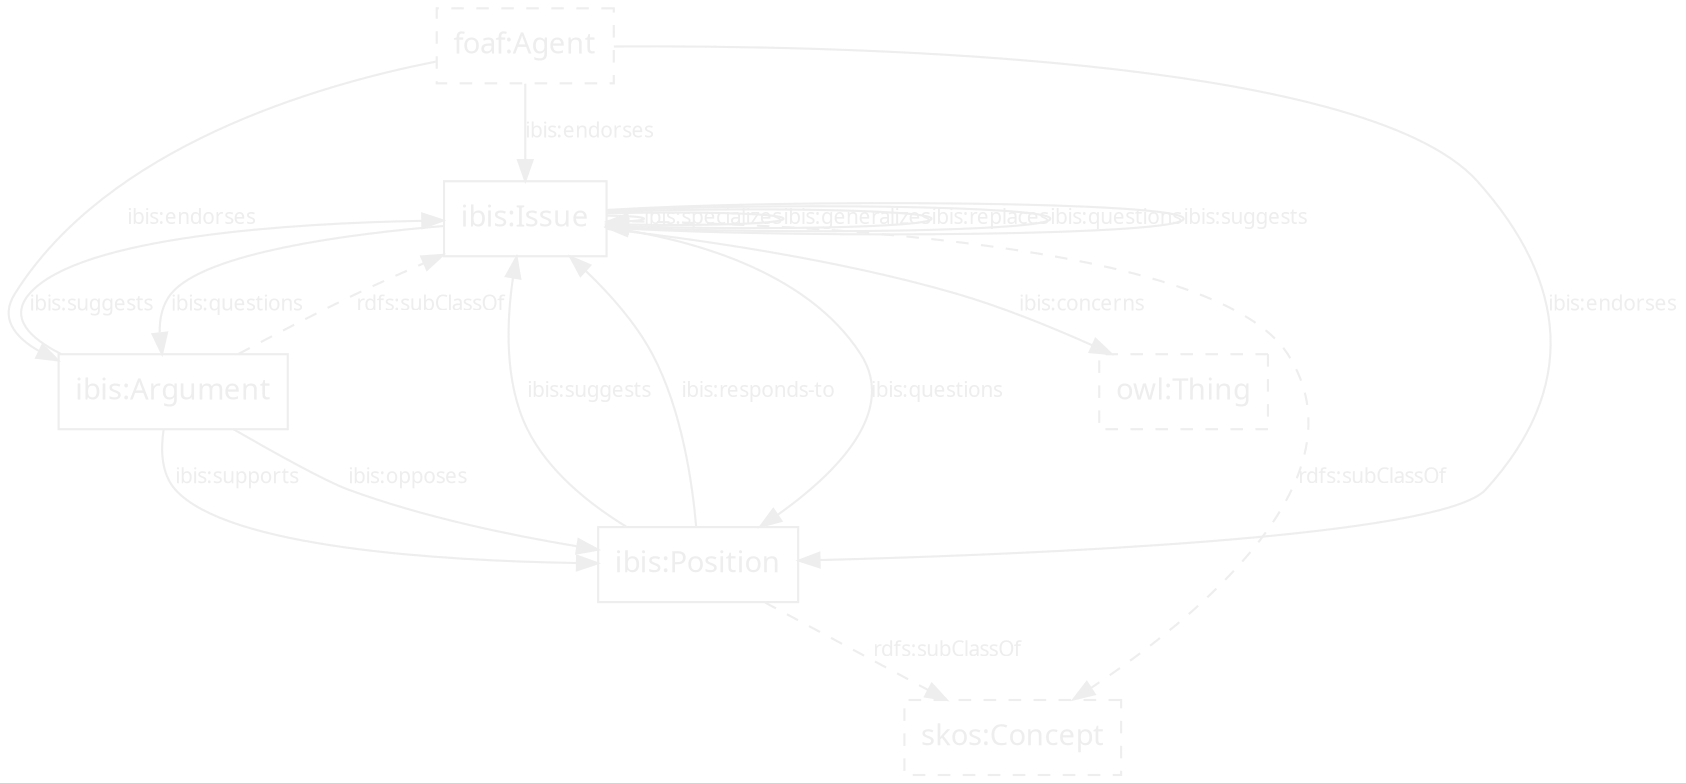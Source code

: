 digraph {
    graph [bgcolor=transparent];
    node [shape=box,color="#eeeeee",fontcolor="#eeeeee",fontname="Lucida Grande, Lucida Sans Unicode, sans-serif"];
    edge [color="#eeeeee",fontcolor="#eeeeee",fontname="Lucida Grande, Lucida Sans Unicode, sans-serif"];
    owl_Thing [label="owl:Thing", style=dashed];
    foaf_Agent [label="foaf:Agent", style=dashed];
    skos_Concept [label="skos:Concept", style=dashed];
    ibis_Issue [label="ibis:Issue"];
    ibis_Position [label="ibis:Position"];
    ibis_Argument [label="ibis:Argument"];
    
    subgraph {
        edge [fontsize=10,concentrate=true];
        ibis_Issue -> ibis_Issue [label="ibis:specializes"];
        ibis_Issue -> ibis_Issue [label="ibis:generalizes"];
        ibis_Issue -> ibis_Issue [label="ibis:replaces"];
        //ibis_Issue -> ibis_Issue [label="ibis:generalizes"];
        
        subgraph {
            edge [label="rdfs:subClassOf", style=dashed];
            ibis_Issue -> skos_Concept;
            ibis_Position -> skos_Concept;
            ibis_Argument -> ibis_Issue;
        }
        
        subgraph {
            edge [label="ibis:endorses"];
            foaf_Agent -> ibis_Issue;
            foaf_Agent -> ibis_Position;
            foaf_Agent -> ibis_Argument;
        }

        subgraph {
            edge [label="ibis:questions"];
            ibis_Issue -> ibis_Argument
            ibis_Issue -> ibis_Position
            ibis_Issue -> ibis_Issue;
        }
        subgraph {
            edge [label="ibis:suggests"];
            ibis_Position -> ibis_Issue;
            ibis_Argument -> ibis_Issue;
            ibis_Issue    -> ibis_Issue;
        }
        ibis_Issue -> owl_Thing [label="ibis:concerns"];
        ibis_Position -> ibis_Issue [label="ibis:responds-to"];
        ibis_Argument -> ibis_Position [label="ibis:supports"];
        ibis_Argument -> ibis_Position [label="ibis:opposes"];
    }
}